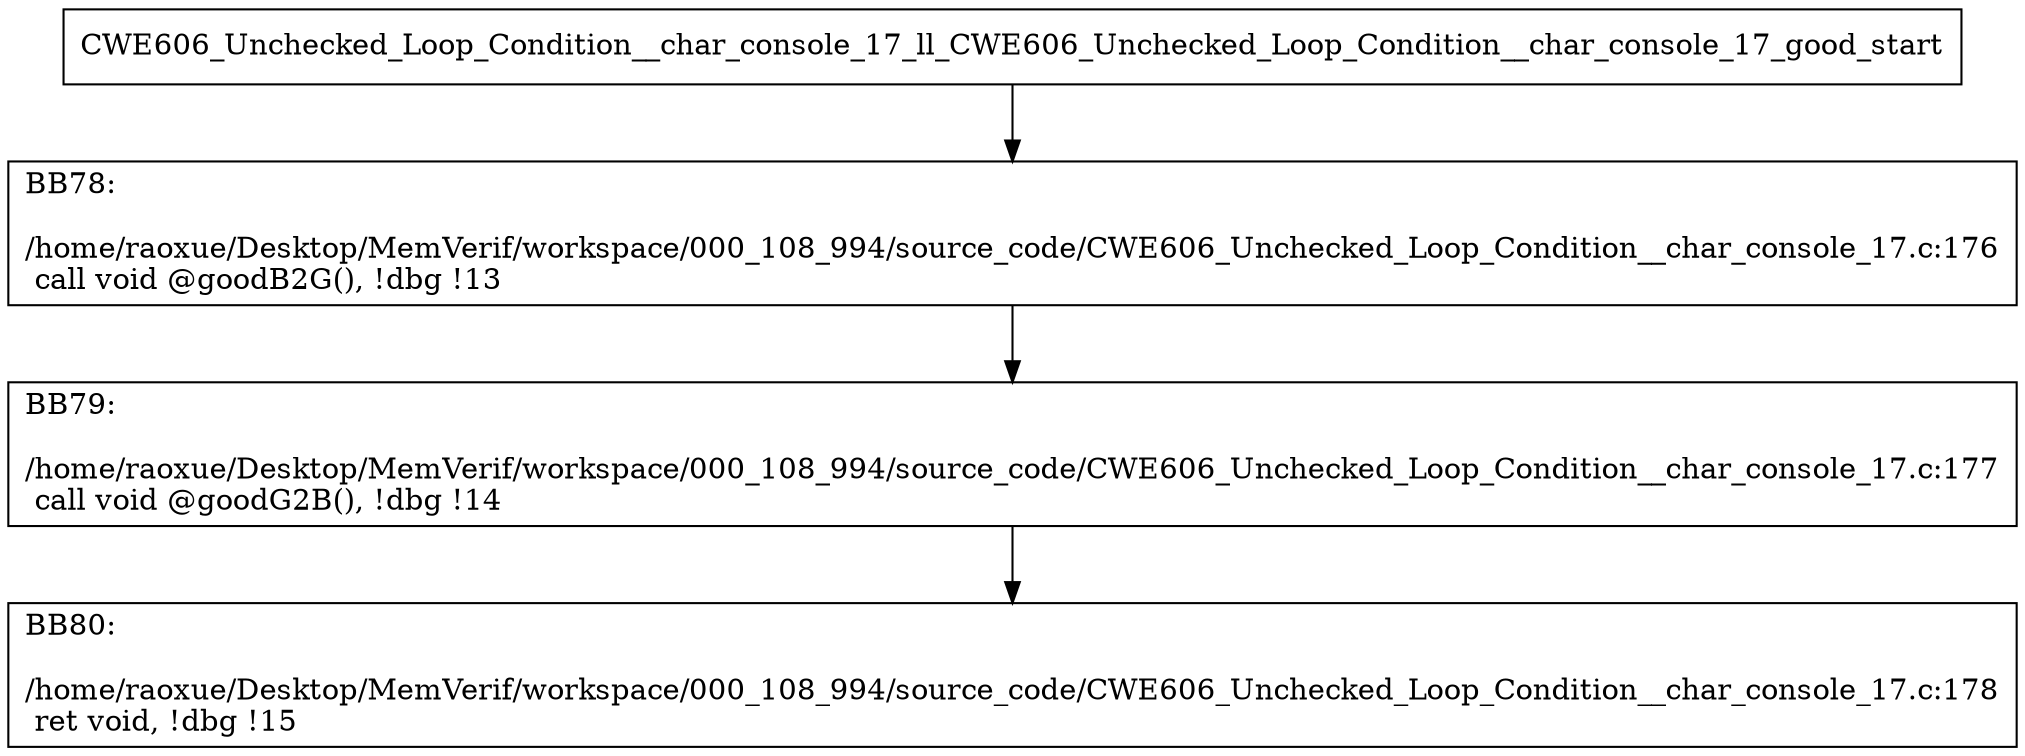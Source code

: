 digraph "CFG for'CWE606_Unchecked_Loop_Condition__char_console_17_ll_CWE606_Unchecked_Loop_Condition__char_console_17_good' function" {
	BBCWE606_Unchecked_Loop_Condition__char_console_17_ll_CWE606_Unchecked_Loop_Condition__char_console_17_good_start[shape=record,label="{CWE606_Unchecked_Loop_Condition__char_console_17_ll_CWE606_Unchecked_Loop_Condition__char_console_17_good_start}"];
	BBCWE606_Unchecked_Loop_Condition__char_console_17_ll_CWE606_Unchecked_Loop_Condition__char_console_17_good_start-> CWE606_Unchecked_Loop_Condition__char_console_17_ll_CWE606_Unchecked_Loop_Condition__char_console_17_goodBB78;
	CWE606_Unchecked_Loop_Condition__char_console_17_ll_CWE606_Unchecked_Loop_Condition__char_console_17_goodBB78 [shape=record, label="{BB78:\l\l/home/raoxue/Desktop/MemVerif/workspace/000_108_994/source_code/CWE606_Unchecked_Loop_Condition__char_console_17.c:176\l
  call void @goodB2G(), !dbg !13\l
}"];
	CWE606_Unchecked_Loop_Condition__char_console_17_ll_CWE606_Unchecked_Loop_Condition__char_console_17_goodBB78-> CWE606_Unchecked_Loop_Condition__char_console_17_ll_CWE606_Unchecked_Loop_Condition__char_console_17_goodBB79;
	CWE606_Unchecked_Loop_Condition__char_console_17_ll_CWE606_Unchecked_Loop_Condition__char_console_17_goodBB79 [shape=record, label="{BB79:\l\l/home/raoxue/Desktop/MemVerif/workspace/000_108_994/source_code/CWE606_Unchecked_Loop_Condition__char_console_17.c:177\l
  call void @goodG2B(), !dbg !14\l
}"];
	CWE606_Unchecked_Loop_Condition__char_console_17_ll_CWE606_Unchecked_Loop_Condition__char_console_17_goodBB79-> CWE606_Unchecked_Loop_Condition__char_console_17_ll_CWE606_Unchecked_Loop_Condition__char_console_17_goodBB80;
	CWE606_Unchecked_Loop_Condition__char_console_17_ll_CWE606_Unchecked_Loop_Condition__char_console_17_goodBB80 [shape=record, label="{BB80:\l\l/home/raoxue/Desktop/MemVerif/workspace/000_108_994/source_code/CWE606_Unchecked_Loop_Condition__char_console_17.c:178\l
  ret void, !dbg !15\l
}"];
}
